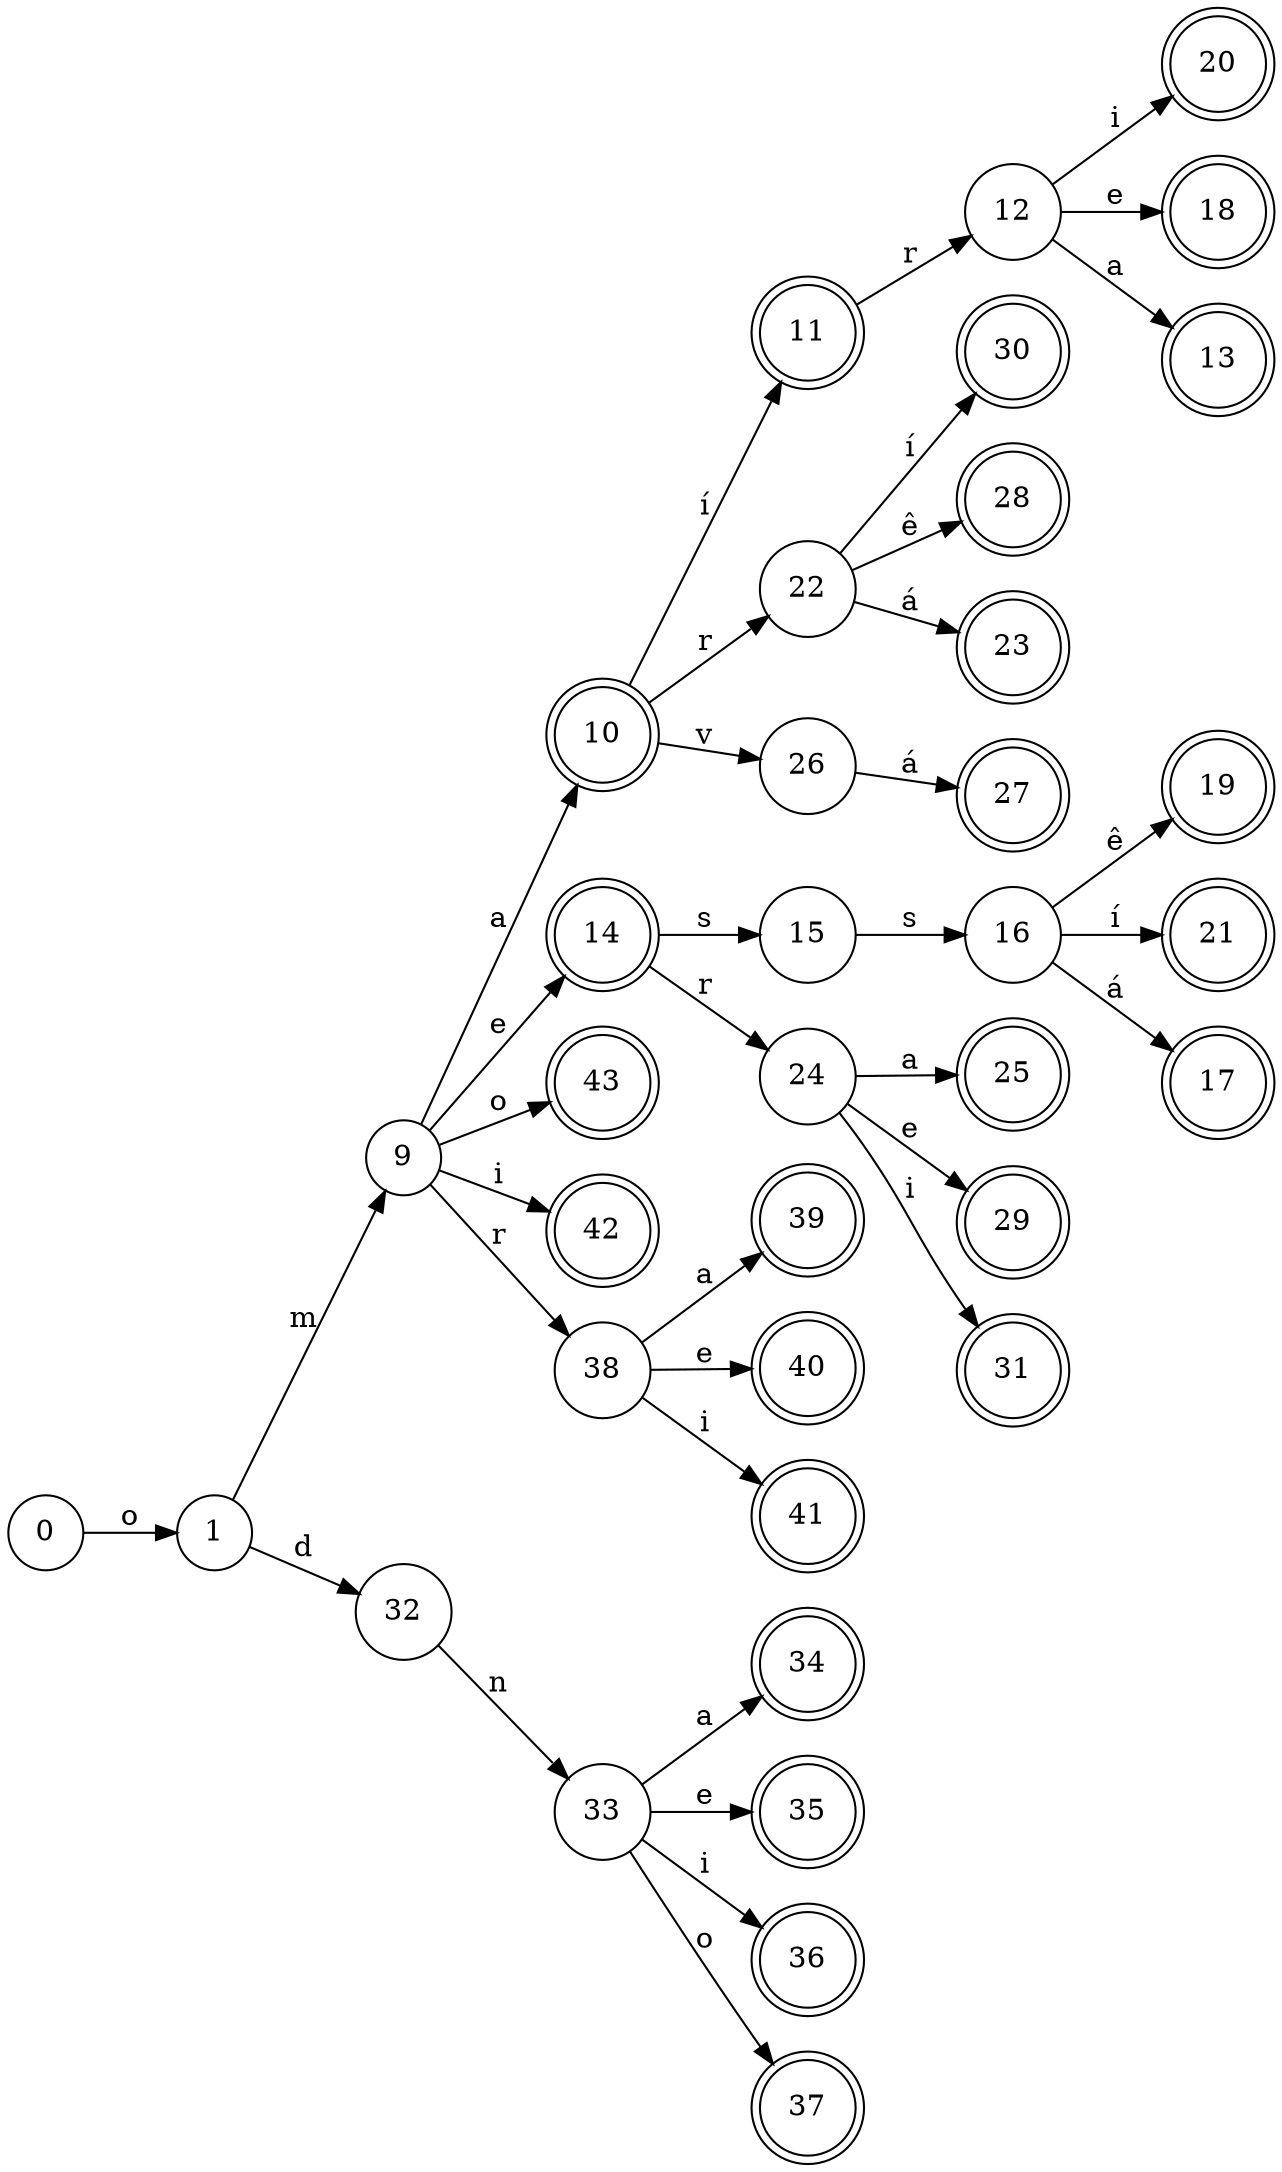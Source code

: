 digraph{
	rankdir = LR;
	30, 28, 23, 27, 20, 18, 13, 11, 19, 21, 10, 14, 25, 29, 31, 43, 34, 35, 36, 37, 39, 40, 41, 42, 17 [shape=doublecircle]
	node [shape=circle]
	0 -> 1 [label="o"]
	1 -> 9 [label="m"]
	9 -> 10 [label="a"]
	10 -> 22 [label="r"]
	22 -> 23 [label="á"]
	22 -> 28 [label="ê"]
	22 -> 30 [label="í"]
	10 -> 26 [label="v"]
	26 -> 27 [label="á"]
	10 -> 11 [label="í"]
	11 -> 12 [label="r"]
	12 -> 20 [label="i"]
	12 -> 18 [label="e"]
	12 -> 13 [label="a"]
	9 -> 14 [label="e"]
	14 -> 15 [label="s"]
	15 -> 16 [label="s"]
	16 -> 21 [label="í"]
	16 -> 19 [label="ê"]
	16 -> 17 [label="á"]
	14 -> 24 [label="r"]
	24 -> 25 [label="a"]
	24 -> 29 [label="e"]
	24 -> 31 [label="i"]
	9 -> 43 [label="o"]
	9 -> 38 [label="r"]
	38 -> 41 [label="i"]
	38 -> 39 [label="a"]
	38 -> 40 [label="e"]
	9 -> 42 [label="i"]
	1 -> 32 [label="d"]
	32 -> 33 [label="n"]
	33 -> 36 [label="i"]
	33 -> 34 [label="a"]
	33 -> 35 [label="e"]
	33 -> 37 [label="o"]
}
